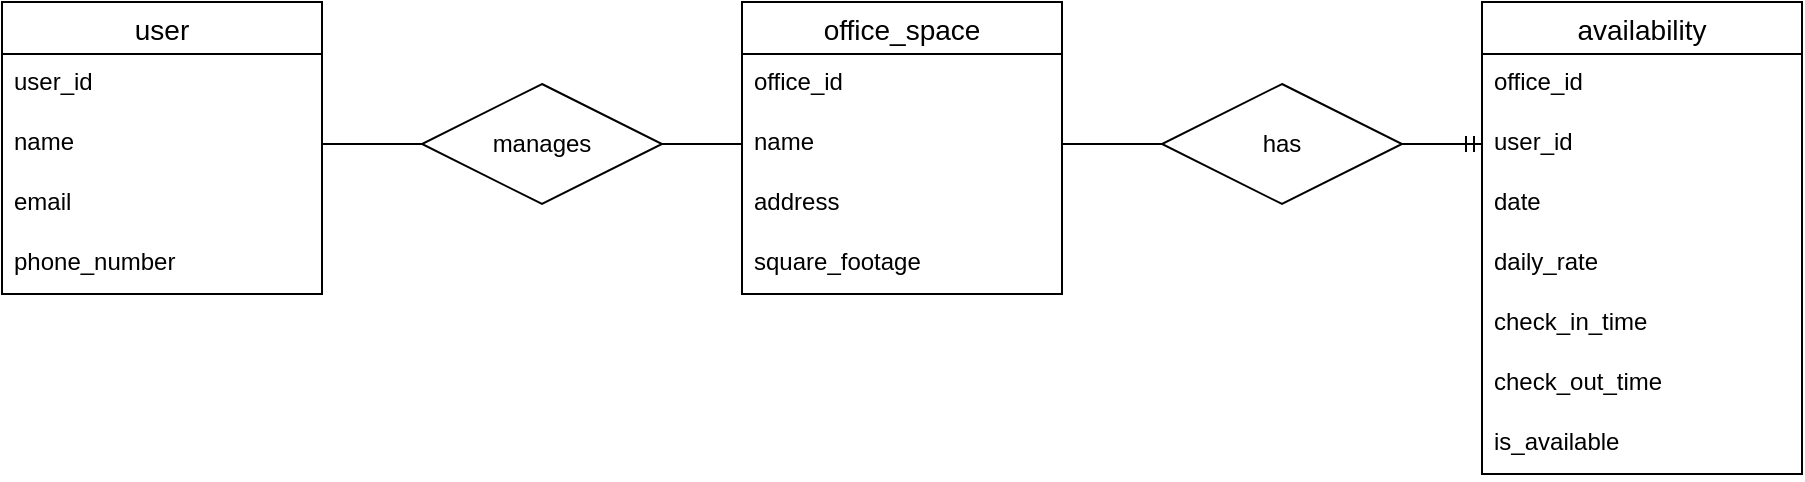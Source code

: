 <mxfile version="14.4.3" type="device"><diagram id="R2lEEEUBdFMjLlhIrx00" name="Page-1"><mxGraphModel dx="1874" dy="632" grid="1" gridSize="10" guides="1" tooltips="1" connect="1" arrows="1" fold="1" page="1" pageScale="1" pageWidth="850" pageHeight="1100" math="0" shadow="0" extFonts="Permanent Marker^https://fonts.googleapis.com/css?family=Permanent+Marker"><root><mxCell id="0"/><mxCell id="1" parent="0"/><mxCell id="6MDfGHI1tJjKpEooyRHy-1" value="user" style="swimlane;fontStyle=0;childLayout=stackLayout;horizontal=1;startSize=26;horizontalStack=0;resizeParent=1;resizeParentMax=0;resizeLast=0;collapsible=1;marginBottom=0;align=center;fontSize=14;" vertex="1" parent="1"><mxGeometry x="-80" y="100" width="160" height="146" as="geometry"/></mxCell><mxCell id="6MDfGHI1tJjKpEooyRHy-2" value="user_id" style="text;strokeColor=none;fillColor=none;spacingLeft=4;spacingRight=4;overflow=hidden;rotatable=0;points=[[0,0.5],[1,0.5]];portConstraint=eastwest;fontSize=12;" vertex="1" parent="6MDfGHI1tJjKpEooyRHy-1"><mxGeometry y="26" width="160" height="30" as="geometry"/></mxCell><mxCell id="6MDfGHI1tJjKpEooyRHy-3" value="name" style="text;strokeColor=none;fillColor=none;spacingLeft=4;spacingRight=4;overflow=hidden;rotatable=0;points=[[0,0.5],[1,0.5]];portConstraint=eastwest;fontSize=12;" vertex="1" parent="6MDfGHI1tJjKpEooyRHy-1"><mxGeometry y="56" width="160" height="30" as="geometry"/></mxCell><mxCell id="6MDfGHI1tJjKpEooyRHy-4" value="email&#10;" style="text;strokeColor=none;fillColor=none;spacingLeft=4;spacingRight=4;overflow=hidden;rotatable=0;points=[[0,0.5],[1,0.5]];portConstraint=eastwest;fontSize=12;" vertex="1" parent="6MDfGHI1tJjKpEooyRHy-1"><mxGeometry y="86" width="160" height="30" as="geometry"/></mxCell><mxCell id="6MDfGHI1tJjKpEooyRHy-13" value="phone_number" style="text;strokeColor=none;fillColor=none;spacingLeft=4;spacingRight=4;overflow=hidden;rotatable=0;points=[[0,0.5],[1,0.5]];portConstraint=eastwest;fontSize=12;" vertex="1" parent="6MDfGHI1tJjKpEooyRHy-1"><mxGeometry y="116" width="160" height="30" as="geometry"/></mxCell><mxCell id="6MDfGHI1tJjKpEooyRHy-5" value="availability" style="swimlane;fontStyle=0;childLayout=stackLayout;horizontal=1;startSize=26;horizontalStack=0;resizeParent=1;resizeParentMax=0;resizeLast=0;collapsible=1;marginBottom=0;align=center;fontSize=14;" vertex="1" parent="1"><mxGeometry x="660" y="100" width="160" height="236" as="geometry"/></mxCell><mxCell id="6MDfGHI1tJjKpEooyRHy-21" value="office_id" style="text;strokeColor=none;fillColor=none;spacingLeft=4;spacingRight=4;overflow=hidden;rotatable=0;points=[[0,0.5],[1,0.5]];portConstraint=eastwest;fontSize=12;" vertex="1" parent="6MDfGHI1tJjKpEooyRHy-5"><mxGeometry y="26" width="160" height="30" as="geometry"/></mxCell><mxCell id="6MDfGHI1tJjKpEooyRHy-22" value="user_id" style="text;strokeColor=none;fillColor=none;spacingLeft=4;spacingRight=4;overflow=hidden;rotatable=0;points=[[0,0.5],[1,0.5]];portConstraint=eastwest;fontSize=12;" vertex="1" parent="6MDfGHI1tJjKpEooyRHy-5"><mxGeometry y="56" width="160" height="30" as="geometry"/></mxCell><mxCell id="6MDfGHI1tJjKpEooyRHy-6" value="date" style="text;strokeColor=none;fillColor=none;spacingLeft=4;spacingRight=4;overflow=hidden;rotatable=0;points=[[0,0.5],[1,0.5]];portConstraint=eastwest;fontSize=12;" vertex="1" parent="6MDfGHI1tJjKpEooyRHy-5"><mxGeometry y="86" width="160" height="30" as="geometry"/></mxCell><mxCell id="6MDfGHI1tJjKpEooyRHy-8" value="daily_rate" style="text;strokeColor=none;fillColor=none;spacingLeft=4;spacingRight=4;overflow=hidden;rotatable=0;points=[[0,0.5],[1,0.5]];portConstraint=eastwest;fontSize=12;" vertex="1" parent="6MDfGHI1tJjKpEooyRHy-5"><mxGeometry y="116" width="160" height="30" as="geometry"/></mxCell><mxCell id="6MDfGHI1tJjKpEooyRHy-17" value="check_in_time" style="text;strokeColor=none;fillColor=none;spacingLeft=4;spacingRight=4;overflow=hidden;rotatable=0;points=[[0,0.5],[1,0.5]];portConstraint=eastwest;fontSize=12;" vertex="1" parent="6MDfGHI1tJjKpEooyRHy-5"><mxGeometry y="146" width="160" height="30" as="geometry"/></mxCell><mxCell id="6MDfGHI1tJjKpEooyRHy-18" value="check_out_time" style="text;strokeColor=none;fillColor=none;spacingLeft=4;spacingRight=4;overflow=hidden;rotatable=0;points=[[0,0.5],[1,0.5]];portConstraint=eastwest;fontSize=12;" vertex="1" parent="6MDfGHI1tJjKpEooyRHy-5"><mxGeometry y="176" width="160" height="30" as="geometry"/></mxCell><mxCell id="6MDfGHI1tJjKpEooyRHy-19" value="is_available" style="text;strokeColor=none;fillColor=none;spacingLeft=4;spacingRight=4;overflow=hidden;rotatable=0;points=[[0,0.5],[1,0.5]];portConstraint=eastwest;fontSize=12;" vertex="1" parent="6MDfGHI1tJjKpEooyRHy-5"><mxGeometry y="206" width="160" height="30" as="geometry"/></mxCell><mxCell id="6MDfGHI1tJjKpEooyRHy-9" value="office_space" style="swimlane;fontStyle=0;childLayout=stackLayout;horizontal=1;startSize=26;horizontalStack=0;resizeParent=1;resizeParentMax=0;resizeLast=0;collapsible=1;marginBottom=0;align=center;fontSize=14;" vertex="1" parent="1"><mxGeometry x="290" y="100" width="160" height="146" as="geometry"/></mxCell><mxCell id="6MDfGHI1tJjKpEooyRHy-20" value="office_id" style="text;strokeColor=none;fillColor=none;spacingLeft=4;spacingRight=4;overflow=hidden;rotatable=0;points=[[0,0.5],[1,0.5]];portConstraint=eastwest;fontSize=12;" vertex="1" parent="6MDfGHI1tJjKpEooyRHy-9"><mxGeometry y="26" width="160" height="30" as="geometry"/></mxCell><mxCell id="6MDfGHI1tJjKpEooyRHy-10" value="name" style="text;strokeColor=none;fillColor=none;spacingLeft=4;spacingRight=4;overflow=hidden;rotatable=0;points=[[0,0.5],[1,0.5]];portConstraint=eastwest;fontSize=12;" vertex="1" parent="6MDfGHI1tJjKpEooyRHy-9"><mxGeometry y="56" width="160" height="30" as="geometry"/></mxCell><mxCell id="6MDfGHI1tJjKpEooyRHy-11" value="address" style="text;strokeColor=none;fillColor=none;spacingLeft=4;spacingRight=4;overflow=hidden;rotatable=0;points=[[0,0.5],[1,0.5]];portConstraint=eastwest;fontSize=12;" vertex="1" parent="6MDfGHI1tJjKpEooyRHy-9"><mxGeometry y="86" width="160" height="30" as="geometry"/></mxCell><mxCell id="6MDfGHI1tJjKpEooyRHy-12" value="square_footage" style="text;strokeColor=none;fillColor=none;spacingLeft=4;spacingRight=4;overflow=hidden;rotatable=0;points=[[0,0.5],[1,0.5]];portConstraint=eastwest;fontSize=12;" vertex="1" parent="6MDfGHI1tJjKpEooyRHy-9"><mxGeometry y="116" width="160" height="30" as="geometry"/></mxCell><mxCell id="6MDfGHI1tJjKpEooyRHy-24" style="edgeStyle=orthogonalEdgeStyle;rounded=0;orthogonalLoop=1;jettySize=auto;html=1;entryX=0;entryY=0.5;entryDx=0;entryDy=0;endArrow=none;endFill=0;" edge="1" parent="1" source="6MDfGHI1tJjKpEooyRHy-23" target="6MDfGHI1tJjKpEooyRHy-10"><mxGeometry relative="1" as="geometry"/></mxCell><mxCell id="6MDfGHI1tJjKpEooyRHy-25" style="edgeStyle=orthogonalEdgeStyle;rounded=0;orthogonalLoop=1;jettySize=auto;html=1;entryX=1;entryY=0.5;entryDx=0;entryDy=0;endArrow=none;endFill=0;" edge="1" parent="1" source="6MDfGHI1tJjKpEooyRHy-23" target="6MDfGHI1tJjKpEooyRHy-3"><mxGeometry relative="1" as="geometry"/></mxCell><mxCell id="6MDfGHI1tJjKpEooyRHy-23" value="manages" style="shape=rhombus;perimeter=rhombusPerimeter;whiteSpace=wrap;html=1;align=center;" vertex="1" parent="1"><mxGeometry x="130" y="141" width="120" height="60" as="geometry"/></mxCell><mxCell id="6MDfGHI1tJjKpEooyRHy-28" style="edgeStyle=orthogonalEdgeStyle;rounded=0;orthogonalLoop=1;jettySize=auto;html=1;endArrow=none;endFill=0;entryX=1;entryY=0.5;entryDx=0;entryDy=0;" edge="1" parent="1" source="6MDfGHI1tJjKpEooyRHy-26" target="6MDfGHI1tJjKpEooyRHy-10"><mxGeometry relative="1" as="geometry"><mxPoint x="370" y="250" as="targetPoint"/></mxGeometry></mxCell><mxCell id="6MDfGHI1tJjKpEooyRHy-29" style="edgeStyle=orthogonalEdgeStyle;rounded=0;orthogonalLoop=1;jettySize=auto;html=1;entryX=0;entryY=0.5;entryDx=0;entryDy=0;endArrow=ERmandOne;endFill=0;" edge="1" parent="1" source="6MDfGHI1tJjKpEooyRHy-26" target="6MDfGHI1tJjKpEooyRHy-22"><mxGeometry relative="1" as="geometry"/></mxCell><mxCell id="6MDfGHI1tJjKpEooyRHy-26" value="has" style="shape=rhombus;perimeter=rhombusPerimeter;whiteSpace=wrap;html=1;align=center;" vertex="1" parent="1"><mxGeometry x="500" y="141" width="120" height="60" as="geometry"/></mxCell></root></mxGraphModel></diagram></mxfile>